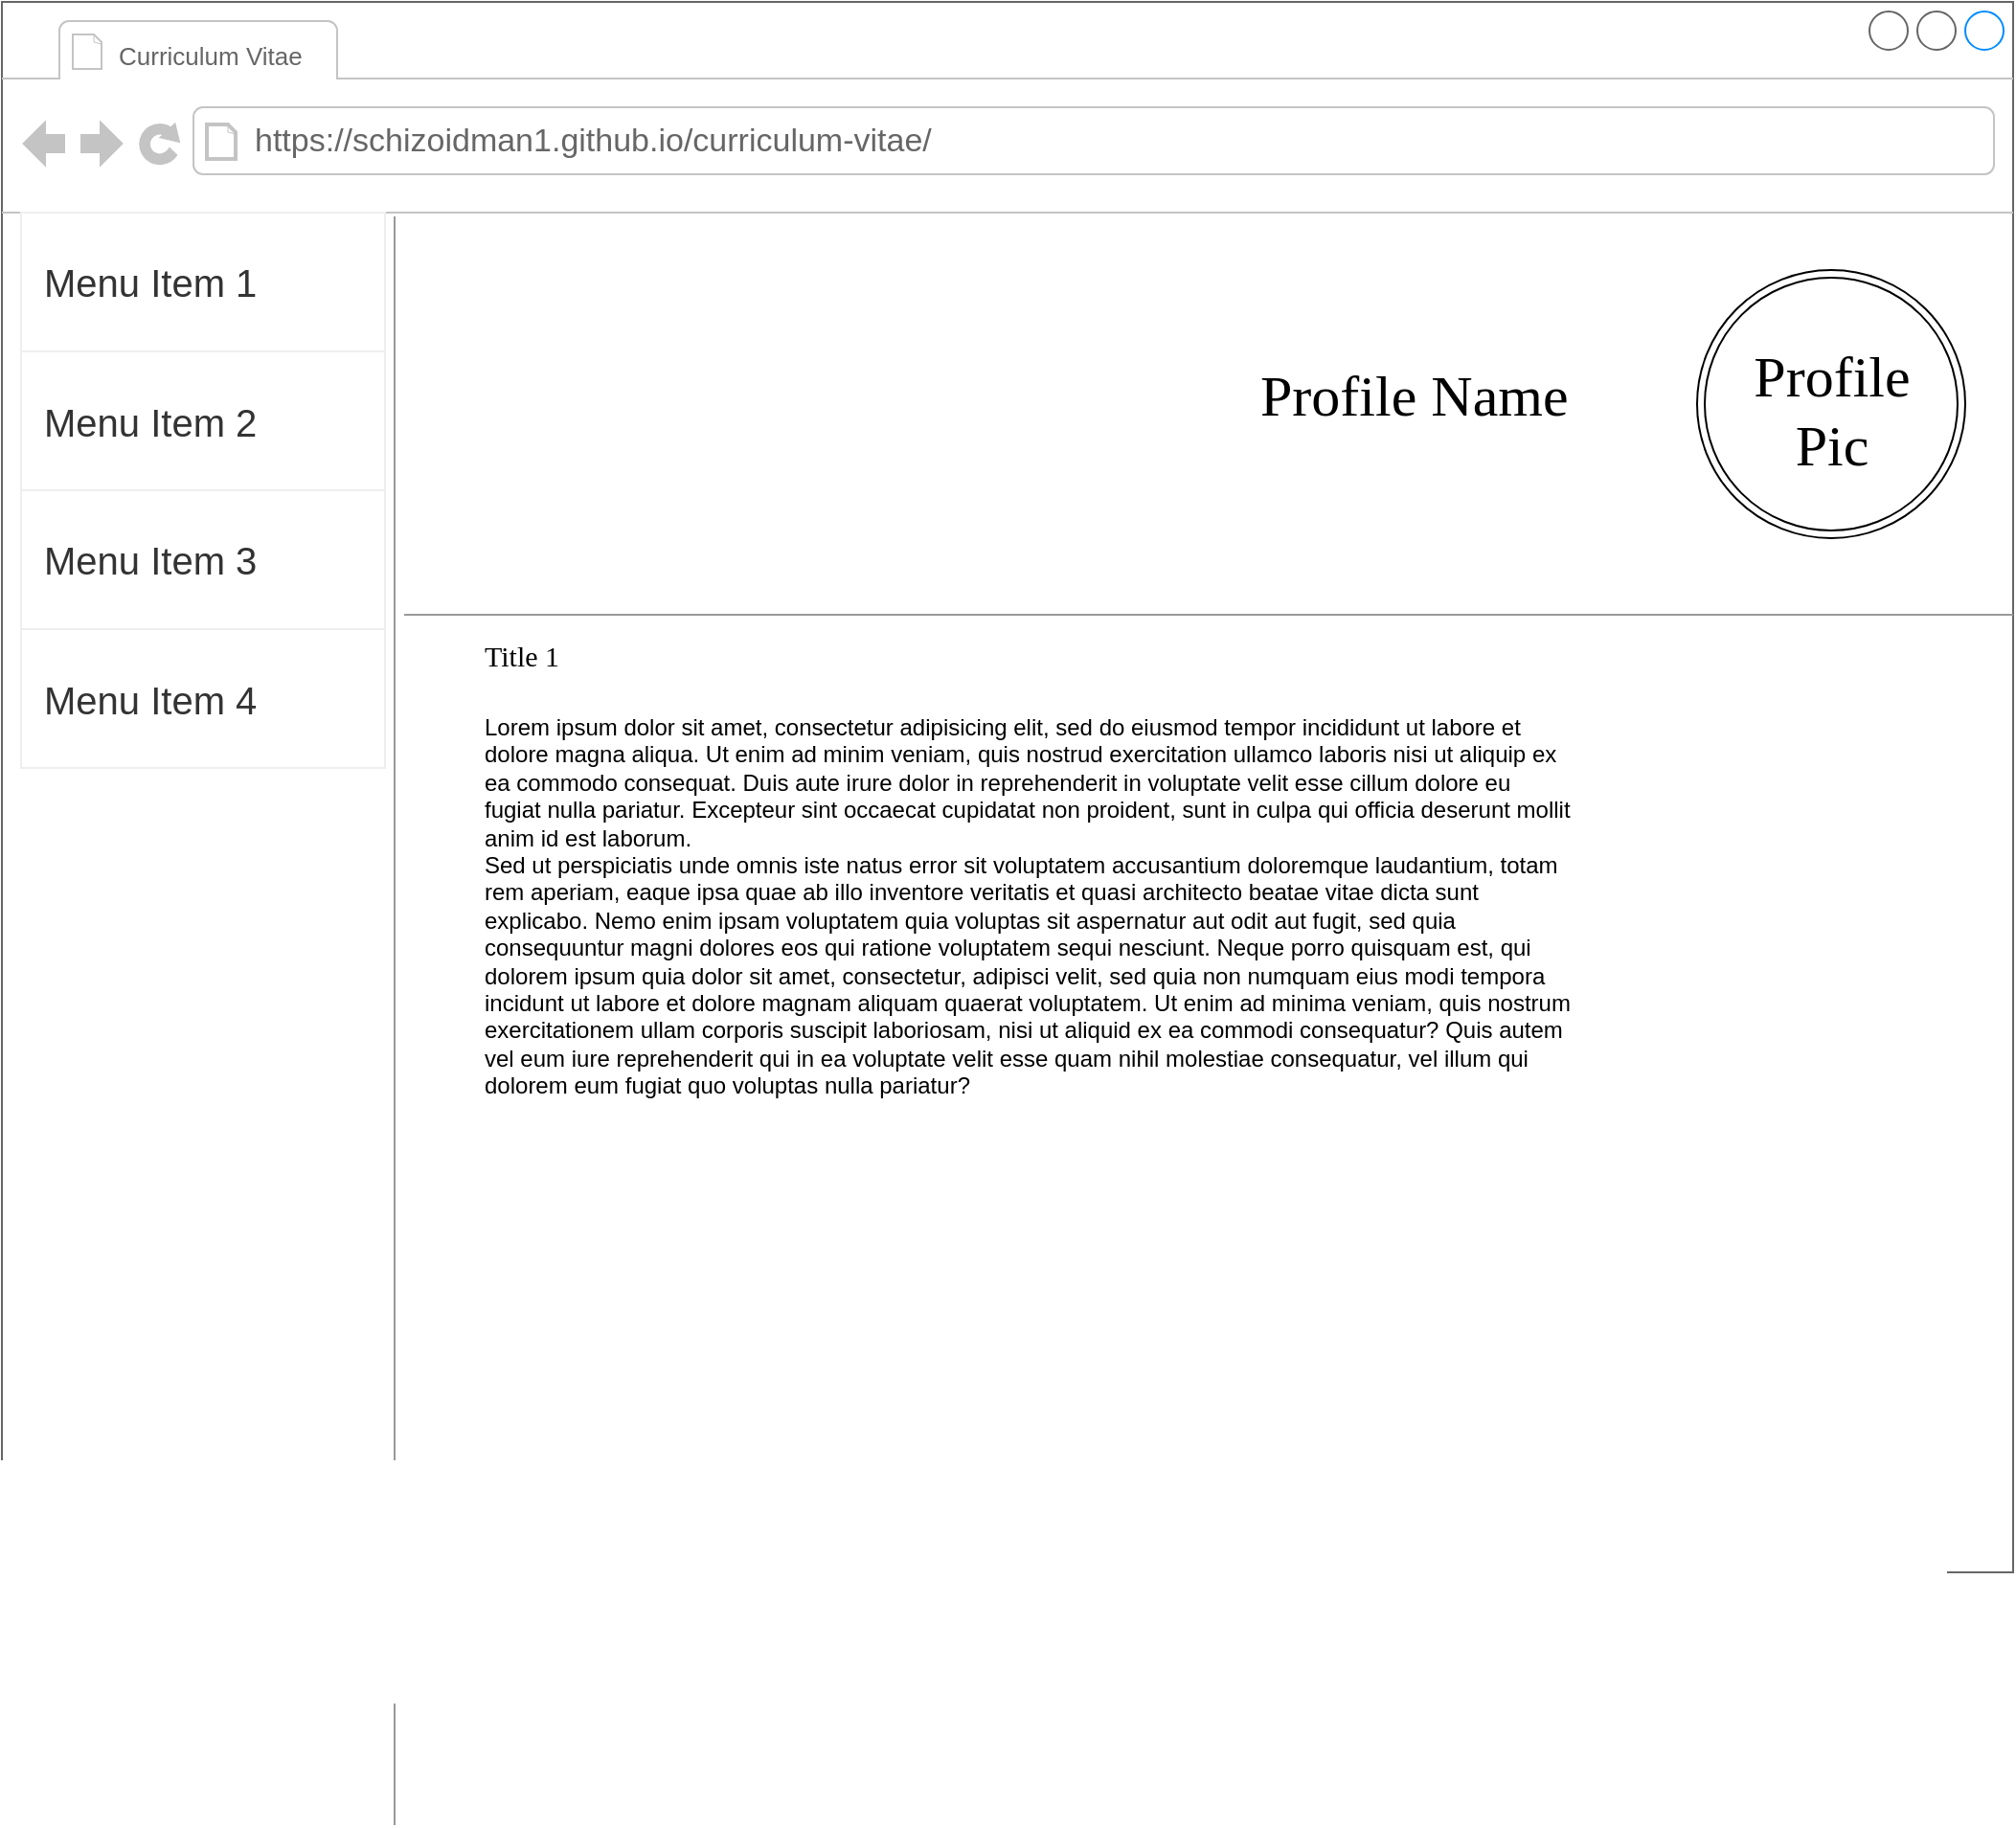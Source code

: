 <mxfile>
    <diagram name="Page-1" id="2cc2dc42-3aac-f2a9-1cec-7a8b7cbee084">
        <mxGraphModel dx="1204" dy="858" grid="1" gridSize="10" guides="1" tooltips="1" connect="1" arrows="1" fold="1" page="1" pageScale="1" pageWidth="1100" pageHeight="850" background="#ffffff" math="0" shadow="0">
            <root>
                <mxCell id="0"/>
                <mxCell id="1" parent="0"/>
                <mxCell id="7026571954dc6520-1" value="" style="strokeWidth=1;shadow=0;dashed=0;align=center;html=1;shape=mxgraph.mockup.containers.browserWindow;rSize=0;strokeColor=#666666;mainText=,;recursiveResize=0;rounded=0;labelBackgroundColor=none;fontFamily=Verdana;fontSize=12;fillColor=none;" parent="1" vertex="1">
                    <mxGeometry x="25" y="30" width="1050" height="820" as="geometry"/>
                </mxCell>
                <mxCell id="7026571954dc6520-2" value="Curriculum Vitae" style="strokeWidth=1;shadow=0;dashed=0;align=center;html=1;shape=mxgraph.mockup.containers.anchor;fontSize=13;fontColor=#666666;align=left;" parent="7026571954dc6520-1" vertex="1">
                    <mxGeometry x="59" y="15" width="110" height="26" as="geometry"/>
                </mxCell>
                <mxCell id="7026571954dc6520-3" value="https://schizoidman1.github.io/curriculum-vitae/" style="strokeWidth=1;shadow=0;dashed=0;align=center;html=1;shape=mxgraph.mockup.containers.anchor;rSize=0;fontSize=17;fontColor=#666666;align=left;" parent="7026571954dc6520-1" vertex="1">
                    <mxGeometry x="130" y="60" width="250" height="26" as="geometry"/>
                </mxCell>
                <mxCell id="7026571954dc6520-4" value="Profile Name" style="text;html=1;points=[];align=left;verticalAlign=top;spacingTop=-4;fontSize=30;fontFamily=Verdana;fillColor=none;strokeColor=none;fontColor=#000000;" parent="7026571954dc6520-1" vertex="1">
                    <mxGeometry x="655" y="185" width="340" height="50" as="geometry"/>
                </mxCell>
                <mxCell id="7026571954dc6520-15" value="" style="verticalLabelPosition=bottom;shadow=0;dashed=0;align=center;html=1;verticalAlign=top;strokeWidth=1;shape=mxgraph.mockup.markup.line;strokeColor=#999999;rounded=0;labelBackgroundColor=none;fillColor=#ffffff;fontFamily=Verdana;fontSize=12;fontColor=#000000;" parent="7026571954dc6520-1" vertex="1">
                    <mxGeometry x="210" y="310" width="840" height="20" as="geometry"/>
                </mxCell>
                <mxCell id="7026571954dc6520-16" value="Title 1" style="text;html=1;points=[];align=left;verticalAlign=top;spacingTop=-4;fontSize=15;fontFamily=Verdana;fontColor=#000000;" parent="7026571954dc6520-1" vertex="1">
                    <mxGeometry x="250" y="330" width="170" height="30" as="geometry"/>
                </mxCell>
                <mxCell id="7026571954dc6520-17" value="Lorem ipsum dolor sit amet, consectetur adipisicing elit, sed do eiusmod tempor incididunt ut labore et dolore magna aliqua. Ut enim ad minim veniam, quis nostrud exercitation ullamco laboris nisi ut aliquip ex ea commodo consequat. Duis aute irure dolor in reprehenderit in voluptate velit esse cillum dolore eu fugiat nulla pariatur. Excepteur sint occaecat cupidatat non proident, sunt in culpa qui officia deserunt mollit anim id est laborum.&#10;Sed ut perspiciatis unde omnis iste natus error sit voluptatem accusantium doloremque laudantium, totam rem aperiam, eaque ipsa quae ab illo inventore veritatis et quasi architecto beatae vitae dicta sunt explicabo. Nemo enim ipsam voluptatem quia voluptas sit aspernatur aut odit aut fugit, sed quia consequuntur magni dolores eos qui ratione voluptatem sequi nesciunt. Neque porro quisquam est, qui dolorem ipsum quia dolor sit amet, consectetur, adipisci velit, sed quia non numquam eius modi tempora incidunt ut labore et dolore magnam aliquam quaerat voluptatem. Ut enim ad minima veniam, quis nostrum exercitationem ullam corporis suscipit laboriosam, nisi ut aliquid ex ea commodi consequatur? Quis autem vel eum iure reprehenderit qui in ea voluptate velit esse quam nihil molestiae consequatur, vel illum qui dolorem eum fugiat quo voluptas nulla pariatur?" style="text;spacingTop=-5;whiteSpace=wrap;html=1;align=left;fontSize=12;fontFamily=Helvetica;fillColor=none;strokeColor=none;rounded=0;shadow=1;labelBackgroundColor=none;fontColor=#000000;" parent="7026571954dc6520-1" vertex="1">
                    <mxGeometry x="250" y="370" width="570" height="240" as="geometry"/>
                </mxCell>
                <mxCell id="SACcXy9zOGWqlWIBAPiW-2" value="" style="ellipse;shape=doubleEllipse;whiteSpace=wrap;html=1;aspect=fixed;" parent="7026571954dc6520-1" vertex="1">
                    <mxGeometry x="885" y="140" width="140" height="140" as="geometry"/>
                </mxCell>
                <mxCell id="SACcXy9zOGWqlWIBAPiW-3" value="Profile&lt;div&gt;Pic&lt;/div&gt;" style="text;html=1;points=[];align=center;verticalAlign=top;spacingTop=-4;fontSize=30;fontFamily=Verdana" parent="7026571954dc6520-1" vertex="1">
                    <mxGeometry x="902.5" y="175" width="105" height="50" as="geometry"/>
                </mxCell>
                <mxCell id="SACcXy9zOGWqlWIBAPiW-4" value="" style="verticalLabelPosition=bottom;shadow=0;dashed=0;align=center;html=1;verticalAlign=top;strokeWidth=1;shape=mxgraph.mockup.markup.line;strokeColor=#999999;rounded=0;labelBackgroundColor=none;fillColor=#ffffff;fontFamily=Verdana;fontSize=12;fontColor=#000000;rotation=-90;" parent="7026571954dc6520-1" vertex="1">
                    <mxGeometry x="-215" y="522" width="840" height="20" as="geometry"/>
                </mxCell>
                <mxCell id="SACcXy9zOGWqlWIBAPiW-16" value="" style="strokeWidth=1;html=1;shadow=0;dashed=0;shape=mxgraph.android.rrect;rSize=0;strokeColor=#eeeeee;fillColor=#ffffff;gradientColor=none;fontSize=21;" parent="7026571954dc6520-1" vertex="1">
                    <mxGeometry x="10" y="110" width="190" height="290" as="geometry"/>
                </mxCell>
                <mxCell id="SACcXy9zOGWqlWIBAPiW-17" value="&lt;font style=&quot;font-size: 20px;&quot;&gt;Menu Item 1&lt;/font&gt;" style="strokeColor=inherit;fillColor=inherit;gradientColor=inherit;strokeWidth=1;html=1;shadow=0;dashed=0;shape=mxgraph.android.rrect;rSize=0;align=left;spacingLeft=10;fontSize=8;fontColor=#333333;" parent="SACcXy9zOGWqlWIBAPiW-16" vertex="1">
                    <mxGeometry width="190" height="72.5" as="geometry"/>
                </mxCell>
                <mxCell id="SACcXy9zOGWqlWIBAPiW-18" value="Menu Item 2" style="strokeColor=inherit;fillColor=inherit;gradientColor=inherit;strokeWidth=1;html=1;shadow=0;dashed=0;shape=mxgraph.android.rrect;rSize=0;align=left;spacingLeft=10;fontSize=20;fontColor=#333333;" parent="SACcXy9zOGWqlWIBAPiW-16" vertex="1">
                    <mxGeometry y="72.5" width="190" height="72.5" as="geometry"/>
                </mxCell>
                <mxCell id="SACcXy9zOGWqlWIBAPiW-19" value="Menu Item 3" style="strokeColor=inherit;fillColor=inherit;gradientColor=inherit;strokeWidth=1;html=1;shadow=0;dashed=0;shape=mxgraph.android.rrect;rSize=0;align=left;spacingLeft=10;fontSize=20;fontColor=#333333;" parent="SACcXy9zOGWqlWIBAPiW-16" vertex="1">
                    <mxGeometry y="145" width="190" height="72.5" as="geometry"/>
                </mxCell>
                <mxCell id="SACcXy9zOGWqlWIBAPiW-20" value="Menu Item 4" style="strokeColor=inherit;fillColor=inherit;gradientColor=inherit;strokeWidth=1;html=1;shadow=0;dashed=0;shape=mxgraph.android.rrect;rSize=0;align=left;spacingLeft=10;fontSize=20;fontColor=#333333;" parent="SACcXy9zOGWqlWIBAPiW-16" vertex="1">
                    <mxGeometry y="217.5" width="190" height="72.5" as="geometry"/>
                </mxCell>
            </root>
        </mxGraphModel>
    </diagram>
</mxfile>